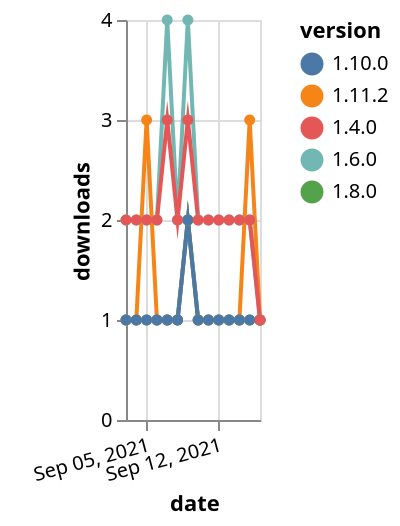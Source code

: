 {"$schema": "https://vega.github.io/schema/vega-lite/v5.json", "description": "A simple bar chart with embedded data.", "data": {"values": [{"date": "2021-09-03", "total": 2560, "delta": 2, "version": "1.6.0"}, {"date": "2021-09-04", "total": 2562, "delta": 2, "version": "1.6.0"}, {"date": "2021-09-05", "total": 2564, "delta": 2, "version": "1.6.0"}, {"date": "2021-09-06", "total": 2566, "delta": 2, "version": "1.6.0"}, {"date": "2021-09-07", "total": 2570, "delta": 4, "version": "1.6.0"}, {"date": "2021-09-08", "total": 2572, "delta": 2, "version": "1.6.0"}, {"date": "2021-09-09", "total": 2576, "delta": 4, "version": "1.6.0"}, {"date": "2021-09-10", "total": 2578, "delta": 2, "version": "1.6.0"}, {"date": "2021-09-11", "total": 2580, "delta": 2, "version": "1.6.0"}, {"date": "2021-09-12", "total": 2582, "delta": 2, "version": "1.6.0"}, {"date": "2021-09-13", "total": 2584, "delta": 2, "version": "1.6.0"}, {"date": "2021-09-14", "total": 2586, "delta": 2, "version": "1.6.0"}, {"date": "2021-09-15", "total": 2588, "delta": 2, "version": "1.6.0"}, {"date": "2021-09-16", "total": 2589, "delta": 1, "version": "1.6.0"}, {"date": "2021-09-03", "total": 203, "delta": 1, "version": "1.11.2"}, {"date": "2021-09-04", "total": 204, "delta": 1, "version": "1.11.2"}, {"date": "2021-09-05", "total": 207, "delta": 3, "version": "1.11.2"}, {"date": "2021-09-06", "total": 208, "delta": 1, "version": "1.11.2"}, {"date": "2021-09-07", "total": 209, "delta": 1, "version": "1.11.2"}, {"date": "2021-09-08", "total": 210, "delta": 1, "version": "1.11.2"}, {"date": "2021-09-09", "total": 212, "delta": 2, "version": "1.11.2"}, {"date": "2021-09-10", "total": 213, "delta": 1, "version": "1.11.2"}, {"date": "2021-09-11", "total": 214, "delta": 1, "version": "1.11.2"}, {"date": "2021-09-12", "total": 215, "delta": 1, "version": "1.11.2"}, {"date": "2021-09-13", "total": 216, "delta": 1, "version": "1.11.2"}, {"date": "2021-09-14", "total": 217, "delta": 1, "version": "1.11.2"}, {"date": "2021-09-15", "total": 220, "delta": 3, "version": "1.11.2"}, {"date": "2021-09-16", "total": 221, "delta": 1, "version": "1.11.2"}, {"date": "2021-09-03", "total": 255, "delta": 1, "version": "1.8.0"}, {"date": "2021-09-04", "total": 256, "delta": 1, "version": "1.8.0"}, {"date": "2021-09-05", "total": 257, "delta": 1, "version": "1.8.0"}, {"date": "2021-09-06", "total": 258, "delta": 1, "version": "1.8.0"}, {"date": "2021-09-07", "total": 259, "delta": 1, "version": "1.8.0"}, {"date": "2021-09-08", "total": 260, "delta": 1, "version": "1.8.0"}, {"date": "2021-09-09", "total": 262, "delta": 2, "version": "1.8.0"}, {"date": "2021-09-10", "total": 263, "delta": 1, "version": "1.8.0"}, {"date": "2021-09-11", "total": 264, "delta": 1, "version": "1.8.0"}, {"date": "2021-09-12", "total": 265, "delta": 1, "version": "1.8.0"}, {"date": "2021-09-13", "total": 266, "delta": 1, "version": "1.8.0"}, {"date": "2021-09-14", "total": 267, "delta": 1, "version": "1.8.0"}, {"date": "2021-09-15", "total": 268, "delta": 1, "version": "1.8.0"}, {"date": "2021-09-16", "total": 269, "delta": 1, "version": "1.8.0"}, {"date": "2021-09-03", "total": 216, "delta": 1, "version": "1.10.0"}, {"date": "2021-09-04", "total": 217, "delta": 1, "version": "1.10.0"}, {"date": "2021-09-05", "total": 218, "delta": 1, "version": "1.10.0"}, {"date": "2021-09-06", "total": 219, "delta": 1, "version": "1.10.0"}, {"date": "2021-09-07", "total": 220, "delta": 1, "version": "1.10.0"}, {"date": "2021-09-08", "total": 221, "delta": 1, "version": "1.10.0"}, {"date": "2021-09-09", "total": 223, "delta": 2, "version": "1.10.0"}, {"date": "2021-09-10", "total": 224, "delta": 1, "version": "1.10.0"}, {"date": "2021-09-11", "total": 225, "delta": 1, "version": "1.10.0"}, {"date": "2021-09-12", "total": 226, "delta": 1, "version": "1.10.0"}, {"date": "2021-09-13", "total": 227, "delta": 1, "version": "1.10.0"}, {"date": "2021-09-14", "total": 228, "delta": 1, "version": "1.10.0"}, {"date": "2021-09-15", "total": 229, "delta": 1, "version": "1.10.0"}, {"date": "2021-09-16", "total": 230, "delta": 1, "version": "1.10.0"}, {"date": "2021-09-03", "total": 2361, "delta": 2, "version": "1.4.0"}, {"date": "2021-09-04", "total": 2363, "delta": 2, "version": "1.4.0"}, {"date": "2021-09-05", "total": 2365, "delta": 2, "version": "1.4.0"}, {"date": "2021-09-06", "total": 2367, "delta": 2, "version": "1.4.0"}, {"date": "2021-09-07", "total": 2370, "delta": 3, "version": "1.4.0"}, {"date": "2021-09-08", "total": 2372, "delta": 2, "version": "1.4.0"}, {"date": "2021-09-09", "total": 2375, "delta": 3, "version": "1.4.0"}, {"date": "2021-09-10", "total": 2377, "delta": 2, "version": "1.4.0"}, {"date": "2021-09-11", "total": 2379, "delta": 2, "version": "1.4.0"}, {"date": "2021-09-12", "total": 2381, "delta": 2, "version": "1.4.0"}, {"date": "2021-09-13", "total": 2383, "delta": 2, "version": "1.4.0"}, {"date": "2021-09-14", "total": 2385, "delta": 2, "version": "1.4.0"}, {"date": "2021-09-15", "total": 2387, "delta": 2, "version": "1.4.0"}, {"date": "2021-09-16", "total": 2388, "delta": 1, "version": "1.4.0"}]}, "width": "container", "mark": {"type": "line", "point": {"filled": true}}, "encoding": {"x": {"field": "date", "type": "temporal", "timeUnit": "yearmonthdate", "title": "date", "axis": {"labelAngle": -15}}, "y": {"field": "delta", "type": "quantitative", "title": "downloads"}, "color": {"field": "version", "type": "nominal"}, "tooltip": {"field": "delta"}}}